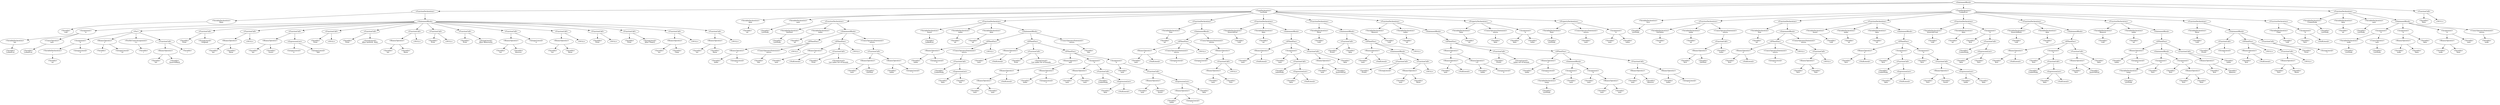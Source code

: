 digraph G {
0 [label="<StatementBlock>"];0->3;0->75;0->277;0->420;0->445;
3 [label="<FunctionDeclaration>\n"];3->2;3->4;
2 [label="<VariableDeclaration>\nMain"];2->1;
1 [label="<Variable>\nvoid"];
4 [label="<StatementBlock>"];4->7;4->10;4->26;4->31;4->35;4->40;4->42;4->47;4->49;4->51;4->56;4->61;4->63;4->65;4->70;4->74;
7 [label="<Assignment>\n:="];7->6;7->8;
6 [label="<VariableDeclaration>\nlist"];6->5;
5 [label="<Variable>\nLinkedList"];
8 [label="<UnaryOperator>\nnew"];8->9;
9 [label="<Variable>\nLinkedList"];
10 [label="<For>"];10->13;10->16;10->19;10->23;
13 [label="<Assignment>\n:="];13->12;13->14;
12 [label="<VariableDeclaration>\ni"];12->11;
11 [label="<Variable>\nint"];
14 [label="<IntegerLiteral>\n0"];
16 [label="<BinaryOperator>\n<"];16->15;16->17;
15 [label="<Variable>\ni"];
17 [label="<IntegerLiteral>\n10"];
19 [label="<PostfixUnaryAssignment>\n++"];19->18;
18 [label="<Variable>\ni"];
23 [label="<FunctionCall>\n"];23->21;23->24;
21 [label="<BinaryOperator>\n."];21->20;21->22;
20 [label="<Variable>\nlist"];
22 [label="<Variable>\nInsertAtBack"];
24 [label="<Variable>\ni"];
26 [label="<FunctionCall>\n"];26->25;26->27;
25 [label="<Variable>\nPrint"];
27 [label="<StringLiteral>\nOriginal:"];
31 [label="<FunctionCall>\n"];31->29;31->-1;-1 [label="<NULL>"];
29 [label="<BinaryOperator>\n."];29->28;29->30;
28 [label="<Variable>\nlist"];
30 [label="<Variable>\nShow"];
35 [label="<FunctionCall>\n"];35->33;35->37;
33 [label="<BinaryOperator>\n."];33->32;33->34;
32 [label="<Variable>\nlist"];
34 [label="<Variable>\nInsert"];
37 [label="<ExpressionList>"];37->36;37->38;
36 [label="<IntegerLiteral>\n4"];
38 [label="<IntegerLiteral>\n444"];
40 [label="<FunctionCall>\n"];40->39;40->-2;-2 [label="<NULL>"];
39 [label="<Variable>\nPrint"];
42 [label="<FunctionCall>\n"];42->41;42->43;
41 [label="<Variable>\nPrint"];
43 [label="<StringLiteral>\nAfter Insert(4, 444):"];
47 [label="<FunctionCall>\n"];47->45;47->-3;-3 [label="<NULL>"];
45 [label="<BinaryOperator>\n."];45->44;45->46;
44 [label="<Variable>\nlist"];
46 [label="<Variable>\nShow"];
49 [label="<FunctionCall>\n"];49->48;49->-4;-4 [label="<NULL>"];
48 [label="<Variable>\nPrint"];
51 [label="<FunctionCall>\n"];51->50;51->52;
50 [label="<Variable>\nPrint"];
52 [label="<StringLiteral>\nAfter Remove(4):"];
56 [label="<FunctionCall>\n"];56->54;56->57;
54 [label="<BinaryOperator>\n."];54->53;54->55;
53 [label="<Variable>\nlist"];
55 [label="<Variable>\nRemove"];
57 [label="<IntegerLiteral>\n4"];
61 [label="<FunctionCall>\n"];61->59;61->-5;-5 [label="<NULL>"];
59 [label="<BinaryOperator>\n."];59->58;59->60;
58 [label="<Variable>\nlist"];
60 [label="<Variable>\nShow"];
63 [label="<FunctionCall>\n"];63->62;63->-6;-6 [label="<NULL>"];
62 [label="<Variable>\nPrint"];
65 [label="<FunctionCall>\n"];65->64;65->66;
64 [label="<Variable>\nPrint"];
66 [label="<StringLiteral>\nAfter Clear():"];
70 [label="<FunctionCall>\n"];70->68;70->-7;-7 [label="<NULL>"];
68 [label="<BinaryOperator>\n."];68->67;68->69;
67 [label="<Variable>\nlist"];
69 [label="<Variable>\nClear"];
74 [label="<FunctionCall>\n"];74->72;74->-8;-8 [label="<NULL>"];
72 [label="<BinaryOperator>\n."];72->71;72->73;
71 [label="<Variable>\nlist"];
73 [label="<Variable>\nShow"];
75 [label="<TypeDeclaration>\nListNode"];75->77;75->79;75->98;75->125;75->183;75->200;75->222;75->241;75->82;75->90;
77 [label="<VariableDeclaration>\ndata"];77->76;
76 [label="<Variable>\nint"];
79 [label="<VariableDeclaration>\nnext"];79->78;
78 [label="<Variable>\nListNode"];
98 [label="<FunctionDeclaration>\n"];98->97;98->100;98->101;
97 [label="<VariableDeclaration>\nGetNext"];97->96;
96 [label="<Variable>\nListNode"];
100 [label="<VariableDeclaration>\nindex"];100->99;
99 [label="<Variable>\nint"];
101 [label="<StatementBlock>"];101->102;101->108;101->115;
102 [label="<IfThenElse>"];102->104;102->106;102->-9;-9 [label="<NULL>"];
104 [label="<BinaryOperator>\n="];104->103;104->105;
103 [label="<Variable>\nindex"];
105 [label="<IntegerLiteral>\n0"];
106 [label="<UnaryOperatorStatement>\nreturn"];106->107;
107 [label="<Variable>\nthis"];
108 [label="<IfThenElse>"];108->110;108->113;108->-10;-10 [label="<NULL>"];
110 [label="<BinaryOperator>\n="];110->109;110->111;
109 [label="<Variable>\nnext"];
111 [label="<NullLiteral>"];
113 [label="<FunctionCall>\n"];113->112;113->114;
112 [label="<Variable>\nPrint"];
114 [label="<StringLiteral>\nList index out of bounds"];
115 [label="<UnaryOperatorStatement>\nreturn"];115->119;
119 [label="<FunctionCall>\n"];119->117;119->121;
117 [label="<BinaryOperator>\n."];117->116;117->118;
116 [label="<Variable>\nnext"];
118 [label="<Variable>\nGetNext"];
121 [label="<BinaryOperator>\n-"];121->120;121->122;
120 [label="<Variable>\nindex"];
122 [label="<IntegerLiteral>\n1"];
125 [label="<FunctionDeclaration>\n"];125->124;125->127;125->130;125->131;
124 [label="<VariableDeclaration>\nInsert"];124->123;
123 [label="<Variable>\nLinkedList"];
127 [label="<VariableDeclaration>\nindex"];127->126;
126 [label="<Variable>\nint"];
130 [label="<VariableDeclaration>\ndata"];130->129;
129 [label="<Variable>\nint"];
131 [label="<StatementBlock>"];131->132;131->142;131->179;
132 [label="<IfThenElse>"];132->134;132->136;132->-11;-11 [label="<NULL>"];
134 [label="<BinaryOperator>\n="];134->133;134->135;
133 [label="<Variable>\nindex"];
135 [label="<IntegerLiteral>\n0"];
136 [label="<UnaryOperatorStatement>\nreturn"];136->138;
138 [label="<FunctionCall>\n"];138->137;138->140;
137 [label="<Variable>\nCreateNode"];
140 [label="<ExpressionList>"];140->139;140->141;
139 [label="<Variable>\ndata"];
141 [label="<Variable>\nthis"];
142 [label="<IfThenElse>"];142->144;142->147;142->149;
144 [label="<BinaryOperator>\n="];144->143;144->145;
143 [label="<Variable>\nnext"];
145 [label="<NullLiteral>"];
147 [label="<FunctionCall>\n"];147->146;147->148;
146 [label="<Variable>\nPrint"];
148 [label="<StringLiteral>\nList index out of bounds"];
149 [label="<IfThenElse>"];149->155;149->162;149->169;
155 [label="<BinaryOperator>\nand"];155->153;155->157;
153 [label="<BinaryOperator>\n="];153->151;153->154;
151 [label="<BinaryOperator>\n."];151->150;151->152;
150 [label="<Variable>\nnext"];
152 [label="<Variable>\nnext"];
154 [label="<NullLiteral>"];
157 [label="<BinaryOperator>\n="];157->156;157->158;
156 [label="<Variable>\nindex"];
158 [label="<IntegerLiteral>\n2"];
162 [label="<Assignment>\n:="];162->160;162->164;
160 [label="<BinaryOperator>\n."];160->159;160->161;
159 [label="<Variable>\nnext"];
161 [label="<Variable>\nnext"];
164 [label="<FunctionCall>\n"];164->163;164->166;
163 [label="<Variable>\nCreateNode"];
166 [label="<ExpressionList>"];166->165;166->167;
165 [label="<Variable>\ndata"];
167 [label="<NullLiteral>"];
169 [label="<Assignment>\n:="];169->168;169->173;
168 [label="<Variable>\nnext"];
173 [label="<FunctionCall>\n"];173->171;173->177;
171 [label="<BinaryOperator>\n."];171->170;171->172;
170 [label="<Variable>\nnext"];
172 [label="<Variable>\nInsert"];
177 [label="<ExpressionList>"];177->175;177->178;
175 [label="<BinaryOperator>\n-"];175->174;175->176;
174 [label="<Variable>\nindex"];
176 [label="<IntegerLiteral>\n1"];
178 [label="<Variable>\ndata"];
179 [label="<UnaryOperatorStatement>\nreturn"];179->180;
180 [label="<Variable>\nthis"];
183 [label="<FunctionDeclaration>\n"];183->182;183->184;
182 [label="<VariableDeclaration>\nSize"];182->181;
181 [label="<Variable>\nint"];
184 [label="<StatementBlock>"];184->185;184->191;
185 [label="<IfThenElse>"];185->187;185->189;185->-12;-12 [label="<NULL>"];
187 [label="<BinaryOperator>\n="];187->186;187->188;
186 [label="<Variable>\nnext"];
188 [label="<NullLiteral>"];
189 [label="<UnaryOperatorStatement>\nreturn"];189->190;
190 [label="<IntegerLiteral>\n1"];
191 [label="<UnaryOperatorStatement>\nreturn"];191->193;
193 [label="<BinaryOperator>\n+"];193->192;193->197;
192 [label="<IntegerLiteral>\n1"];
197 [label="<FunctionCall>\n"];197->195;197->-13;-13 [label="<NULL>"];
195 [label="<BinaryOperator>\n."];195->194;195->196;
194 [label="<Variable>\nnext"];
196 [label="<Variable>\nSize"];
200 [label="<FunctionDeclaration>\n"];200->199;200->202;200->203;
199 [label="<VariableDeclaration>\nInsertAtEnd"];199->198;
198 [label="<Variable>\nvoid"];
202 [label="<VariableDeclaration>\ndata"];202->201;
201 [label="<Variable>\nint"];
203 [label="<StatementBlock>"];203->204;
204 [label="<IfThenElse>"];204->206;204->209;204->218;
206 [label="<BinaryOperator>\n="];206->205;206->207;
205 [label="<Variable>\nnext"];
207 [label="<NullLiteral>"];
209 [label="<Assignment>\n:="];209->208;209->211;
208 [label="<Variable>\nnext"];
211 [label="<FunctionCall>\n"];211->210;211->213;
210 [label="<Variable>\nreateNode"];
213 [label="<ExpressionList>"];213->212;213->214;
212 [label="<Variable>\ndata"];
214 [label="<NullLiteral>"];
218 [label="<FunctionCall>\n"];218->216;218->219;
216 [label="<BinaryOperator>\n."];216->215;216->217;
215 [label="<Variable>\nnext"];
217 [label="<Variable>\nInsertAtEnd"];
219 [label="<Variable>\ndata"];
222 [label="<FunctionDeclaration>\n"];222->221;222->223;
221 [label="<VariableDeclaration>\nShow"];221->220;
220 [label="<Variable>\nvoid"];
223 [label="<StatementBlock>"];223->225;223->227;
225 [label="<FunctionCall>\n"];225->224;225->226;
224 [label="<Variable>\nPrintL"];
226 [label="<Variable>\ndata"];
227 [label="<IfThenElse>"];227->229;227->231;227->-14;-14 [label="<NULL>"];
229 [label="<BinaryOperator>\n!="];229->228;229->230;
228 [label="<Variable>\nnext"];
230 [label="<NullLiteral>"];
231 [label="<StatementBlock>"];231->233;231->238;
233 [label="<FunctionCall>\n"];233->232;233->234;
232 [label="<Variable>\nPrintL"];
234 [label="<StringLiteral>\n, "];
238 [label="<FunctionCall>\n"];238->236;238->-15;-15 [label="<NULL>"];
236 [label="<BinaryOperator>\n."];236->235;236->237;
235 [label="<Variable>\nnext"];
237 [label="<Variable>\nShow"];
241 [label="<FunctionDeclaration>\n"];241->240;241->243;241->244;
240 [label="<VariableDeclaration>\nRemove"];240->239;
239 [label="<Variable>\nvoid"];
243 [label="<VariableDeclaration>\nindex"];243->242;
242 [label="<Variable>\nint"];
244 [label="<StatementBlock>"];244->245;
245 [label="<IfThenElse>"];245->249;245->254;245->256;
249 [label="<BinaryOperator>\nor"];249->247;249->251;
247 [label="<BinaryOperator>\n="];247->246;247->248;
246 [label="<Variable>\nnext"];
248 [label="<NullLiteral>"];
251 [label="<BinaryOperator>\n<="];251->250;251->252;
250 [label="<Variable>\nindex"];
252 [label="<IntegerLiteral>\n0"];
254 [label="<FunctionCall>\n"];254->253;254->255;
253 [label="<Variable>\nPrintL"];
255 [label="<StringLiteral>\nindex out of bounds"];
256 [label="<IfThenElse>"];256->258;256->260;256->273;
258 [label="<BinaryOperator>\n="];258->257;258->259;
257 [label="<Variable>\nindex"];
259 [label="<IntegerLiteral>\n1"];
260 [label="<StatementBlock>"];260->263;260->266;
263 [label="<Assignment>\n:="];263->262;263->264;
262 [label="<VariableDeclaration>\ntemp"];262->261;
261 [label="<Variable>\nListNode"];
264 [label="<Variable>\nnext"];
266 [label="<Assignment>\n:="];266->265;266->268;
265 [label="<Variable>\nnext"];
268 [label="<BinaryOperator>\n."];268->267;268->269;
267 [label="<Variable>\nnext"];
269 [label="<Variable>\nnext"];
273 [label="<FunctionCall>\n"];273->271;273->275;
271 [label="<BinaryOperator>\n."];271->270;271->272;
270 [label="<Variable>\nnext"];
272 [label="<Variable>\nRemove"];
275 [label="<BinaryOperator>\n-"];275->274;275->276;
274 [label="<Variable>\nindex"];
276 [label="<IntegerLiteral>\n1"];
82 [label="<PropertyDeclaration>"];82->81;82->83;82->86;
81 [label="<VariableDeclaration>\nData"];81->80;
80 [label="<Variable>\nint"];
83 [label="<UnaryOperatorStatement>\nreturn"];83->84;
84 [label="<Variable>\ndata"];
86 [label="<Assignment>\n:="];86->85;86->87;
85 [label="<Variable>\ndata"];
87 [label="<Variable>\nvalue"];
90 [label="<PropertyDeclaration>"];90->89;90->91;90->94;
89 [label="<VariableDeclaration>\nNext"];89->88;
88 [label="<Variable>\nListNode"];
91 [label="<UnaryOperatorStatement>\nreturn"];91->92;
92 [label="<Variable>\nnext"];
94 [label="<Assignment>\n:="];94->93;94->95;
93 [label="<Variable>\nnext"];
95 [label="<Variable>\nvalue"];
277 [label="<TypeDeclaration>\nLinkedList"];277->279;277->282;277->293;277->308;277->337;277->349;277->371;277->396;277->414;
279 [label="<VariableDeclaration>\nfirst"];279->278;
278 [label="<Variable>\nListNode"];
282 [label="<FunctionDeclaration>\n"];282->281;282->284;282->285;
281 [label="<VariableDeclaration>\nGetValue"];281->280;
280 [label="<Variable>\nint"];
284 [label="<VariableDeclaration>\nindex"];284->283;
283 [label="<Variable>\nint"];
285 [label="<UnaryOperatorStatement>\nreturn"];285->289;
289 [label="<FunctionCall>\n"];289->287;289->290;
287 [label="<BinaryOperator>\n."];287->286;287->288;
286 [label="<Variable>\nfirst"];
288 [label="<Variable>\nGetNext"];
290 [label="<Variable>\nindex"];
293 [label="<FunctionDeclaration>\n"];293->292;293->294;
292 [label="<VariableDeclaration>\nSize"];292->291;
291 [label="<Variable>\nint"];
294 [label="<StatementBlock>"];294->295;294->301;
295 [label="<IfThenElse>"];295->297;295->299;295->-16;-16 [label="<NULL>"];
297 [label="<BinaryOperator>\n="];297->296;297->298;
296 [label="<Variable>\nfirst"];
298 [label="<NullLiteral>"];
299 [label="<UnaryOperatorStatement>\nreturn"];299->300;
300 [label="<IntegerLiteral>\n0"];
301 [label="<UnaryOperatorStatement>\nreturn"];301->305;
305 [label="<FunctionCall>\n"];305->303;305->-17;-17 [label="<NULL>"];
303 [label="<BinaryOperator>\n."];303->302;303->304;
302 [label="<Variable>\nfirst"];
304 [label="<Variable>\nSize"];
308 [label="<FunctionDeclaration>\n"];308->307;308->310;308->313;308->314;
307 [label="<VariableDeclaration>\nInsert"];307->306;
306 [label="<Variable>\nvoid"];
310 [label="<VariableDeclaration>\nindex"];310->309;
309 [label="<Variable>\nint"];
313 [label="<VariableDeclaration>\ndata"];313->312;
312 [label="<Variable>\nint"];
314 [label="<StatementBlock>"];314->315;
315 [label="<IfThenElse>"];315->317;315->320;315->327;
317 [label="<BinaryOperator>\n="];317->316;317->318;
316 [label="<Variable>\nfirst"];
318 [label="<NullLiteral>"];
320 [label="<Assignment>\n:="];320->319;320->322;
319 [label="<Variable>\nfirst"];
322 [label="<FunctionCall>\n"];322->321;322->324;
321 [label="<Variable>\nCreateNode"];
324 [label="<ExpressionList>"];324->323;324->325;
323 [label="<Variable>\ndata"];
325 [label="<NullLiteral>"];
327 [label="<Assignment>\n:="];327->326;327->331;
326 [label="<Variable>\nfirst"];
331 [label="<FunctionCall>\n"];331->329;331->333;
329 [label="<BinaryOperator>\n."];329->328;329->330;
328 [label="<Variable>\nfirst"];
330 [label="<Variable>\nInsert"];
333 [label="<ExpressionList>"];333->332;333->334;
332 [label="<Variable>\nindex"];
334 [label="<Variable>\ndata"];
337 [label="<FunctionDeclaration>\n"];337->336;337->339;337->341;
336 [label="<VariableDeclaration>\nInsertAtFront"];336->335;
335 [label="<Variable>\nvoid"];
339 [label="<VariableDeclaration>\ndata"];339->338;
338 [label="<Variable>\nint"];
341 [label="<Assignment>\n:="];341->340;341->343;
340 [label="<Variable>\nfirst"];
343 [label="<FunctionCall>\n"];343->342;343->345;
342 [label="<Variable>\nCreateNode"];
345 [label="<ExpressionList>"];345->344;345->346;
344 [label="<Variable>\ndata"];
346 [label="<Variable>\nfirst"];
349 [label="<FunctionDeclaration>\n"];349->348;349->351;349->352;
348 [label="<VariableDeclaration>\nInsertAtBack"];348->347;
347 [label="<Variable>\nvoid"];
351 [label="<VariableDeclaration>\ndata"];351->350;
350 [label="<Variable>\nint"];
352 [label="<StatementBlock>"];352->353;
353 [label="<IfThenElse>"];353->355;353->358;353->367;
355 [label="<BinaryOperator>\n="];355->354;355->356;
354 [label="<Variable>\nfirst"];
356 [label="<NullLiteral>"];
358 [label="<Assignment>\n:="];358->357;358->360;
357 [label="<Variable>\nfirst"];
360 [label="<FunctionCall>\n"];360->359;360->362;
359 [label="<Variable>\nCreateNode"];
362 [label="<ExpressionList>"];362->361;362->363;
361 [label="<Variable>\ndata"];
363 [label="<NullLiteral>"];
367 [label="<FunctionCall>\n"];367->365;367->368;
365 [label="<BinaryOperator>\n."];365->364;365->366;
364 [label="<Variable>\nfirst"];
366 [label="<Variable>\nInsertAtEnd"];
368 [label="<Variable>\ndata"];
371 [label="<FunctionDeclaration>\n"];371->370;371->373;371->374;
370 [label="<VariableDeclaration>\nRemove"];370->369;
369 [label="<Variable>\nvoid"];
373 [label="<VariableDeclaration>\nindex"];373->372;
372 [label="<Variable>\nint"];
374 [label="<StatementBlock>"];374->375;
375 [label="<IfThenElse>"];375->377;375->379;375->392;
377 [label="<BinaryOperator>\n="];377->376;377->378;
376 [label="<Variable>\nindex"];
378 [label="<IntegerLiteral>\n0"];
379 [label="<StatementBlock>"];379->382;379->385;
382 [label="<Assignment>\n:="];382->381;382->383;
381 [label="<VariableDeclaration>\ntemp"];381->380;
380 [label="<Variable>\nListNode"];
383 [label="<Variable>\nfirst"];
385 [label="<Assignment>\n:="];385->384;385->387;
384 [label="<Variable>\nfirst"];
387 [label="<BinaryOperator>\n."];387->386;387->388;
386 [label="<Variable>\nfirst"];
388 [label="<Variable>\nNext"];
392 [label="<FunctionCall>\n"];392->390;392->393;
390 [label="<BinaryOperator>\n."];390->389;390->391;
389 [label="<Variable>\nfirst"];
391 [label="<Variable>\nRemove"];
393 [label="<Variable>\nindex"];
396 [label="<FunctionDeclaration>\n"];396->395;396->397;
395 [label="<VariableDeclaration>\nShow"];395->394;
394 [label="<Variable>\nvoid"];
397 [label="<StatementBlock>"];397->399;397->401;397->410;
399 [label="<FunctionCall>\n"];399->398;399->400;
398 [label="<Variable>\nPrintL"];
400 [label="<StringLiteral>\n["];
401 [label="<IfThenElse>"];401->403;401->-18;-18 [label="<NULL>"];401->408;
403 [label="<BinaryOperator>\n="];403->402;403->404;
402 [label="<Variable>\nfirst"];
404 [label="<NullLiteral>"];
408 [label="<FunctionCall>\n"];408->406;408->-19;-19 [label="<NULL>"];
406 [label="<BinaryOperator>\n."];406->405;406->407;
405 [label="<Variable>\nfirst"];
407 [label="<Variable>\nShow"];
410 [label="<FunctionCall>\n"];410->409;410->411;
409 [label="<Variable>\nPrint"];
411 [label="<StringLiteral>\n]"];
414 [label="<FunctionDeclaration>\n"];414->413;414->416;
413 [label="<VariableDeclaration>\nClear"];413->412;
412 [label="<Variable>\nvoid"];
416 [label="<Assignment>\n:="];416->415;416->417;
415 [label="<Variable>\nfirst"];
417 [label="<NullLiteral>"];
420 [label="<FunctionDeclaration>\n"];420->419;420->422;420->425;420->426;
419 [label="<VariableDeclaration>\nCreateNode"];419->418;
418 [label="<Variable>\nListNode"];
422 [label="<VariableDeclaration>\ndata"];422->421;
421 [label="<Variable>\nint"];
425 [label="<VariableDeclaration>\nnext"];425->424;
424 [label="<Variable>\nListNode"];
426 [label="<StatementBlock>"];426->429;426->435;426->440;426->442;
429 [label="<Assignment>\n:="];429->428;429->430;
428 [label="<VariableDeclaration>\nnode"];428->427;
427 [label="<Variable>\nListNode"];
430 [label="<UnaryOperator>\nnew"];430->431;
431 [label="<Variable>\nListNode"];
435 [label="<Assignment>\n:="];435->433;435->436;
433 [label="<BinaryOperator>\n."];433->432;433->434;
432 [label="<Variable>\nnode"];
434 [label="<Variable>\nData"];
436 [label="<Variable>\ndata"];
440 [label="<Assignment>\n:="];440->438;440->441;
438 [label="<BinaryOperator>\n."];438->437;438->439;
437 [label="<Variable>\nnode"];
439 [label="<Variable>\nNext"];
441 [label="<Variable>\nnext"];
442 [label="<UnaryOperatorStatement>\nreturn"];442->443;
443 [label="<Variable>\nnode"];
445 [label="<FunctionCall>\n"];445->444;445->-20;-20 [label="<NULL>"];
444 [label="<Variable>\nMain"];
}